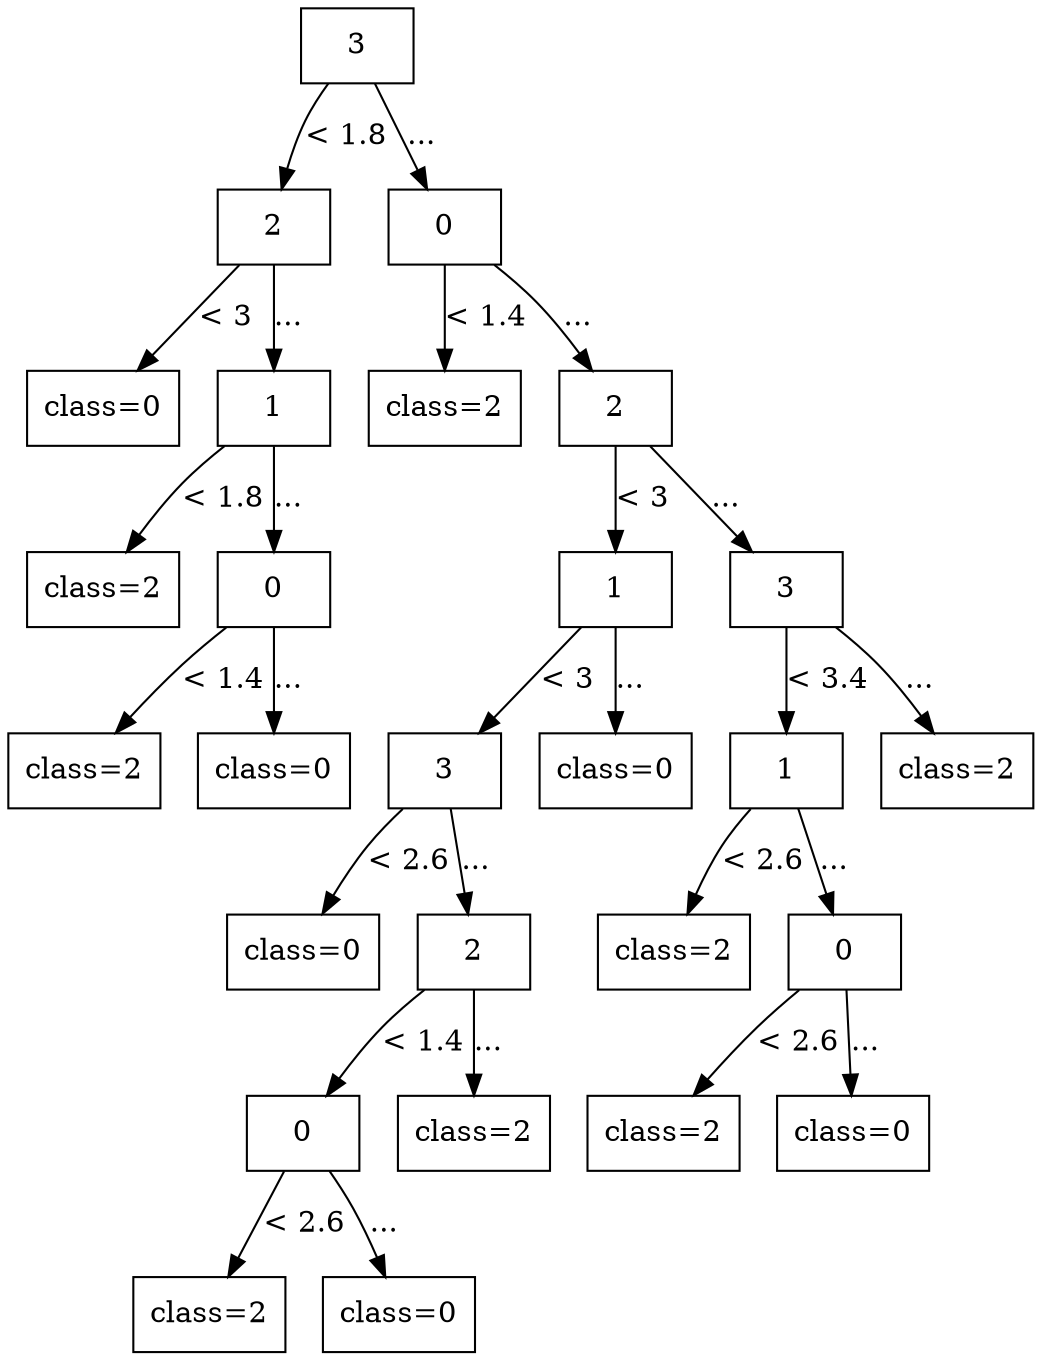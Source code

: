 digraph G {
node [shape=box];

0 [label="3"];

1 [label="2"];
8 [label="0"];

0 -> 1 [label="< 1.8"];
0 -> 8 [label="..."];

2 [label="class=0"];
3 [label="1"];
9 [label="class=2"];
10 [label="2"];

1 -> 2 [label="< 3"];
1 -> 3 [label="..."];
8 -> 9 [label="< 1.4"];
8 -> 10 [label="..."];

4 [label="class=2"];
5 [label="0"];
11 [label="1"];
20 [label="3"];

3 -> 4 [label="< 1.8"];
3 -> 5 [label="..."];
10 -> 11 [label="< 3"];
10 -> 20 [label="..."];

6 [label="class=2"];
7 [label="class=0"];
12 [label="3"];
19 [label="class=0"];
21 [label="1"];
26 [label="class=2"];

5 -> 6 [label="< 1.4"];
5 -> 7 [label="..."];
11 -> 12 [label="< 3"];
11 -> 19 [label="..."];
20 -> 21 [label="< 3.4"];
20 -> 26 [label="..."];

13 [label="class=0"];
14 [label="2"];
22 [label="class=2"];
23 [label="0"];

12 -> 13 [label="< 2.6"];
12 -> 14 [label="..."];
21 -> 22 [label="< 2.6"];
21 -> 23 [label="..."];

15 [label="0"];
18 [label="class=2"];
24 [label="class=2"];
25 [label="class=0"];

14 -> 15 [label="< 1.4"];
14 -> 18 [label="..."];
23 -> 24 [label="< 2.6"];
23 -> 25 [label="..."];

16 [label="class=2"];
17 [label="class=0"];

15 -> 16 [label="< 2.6"];
15 -> 17 [label="..."];

}